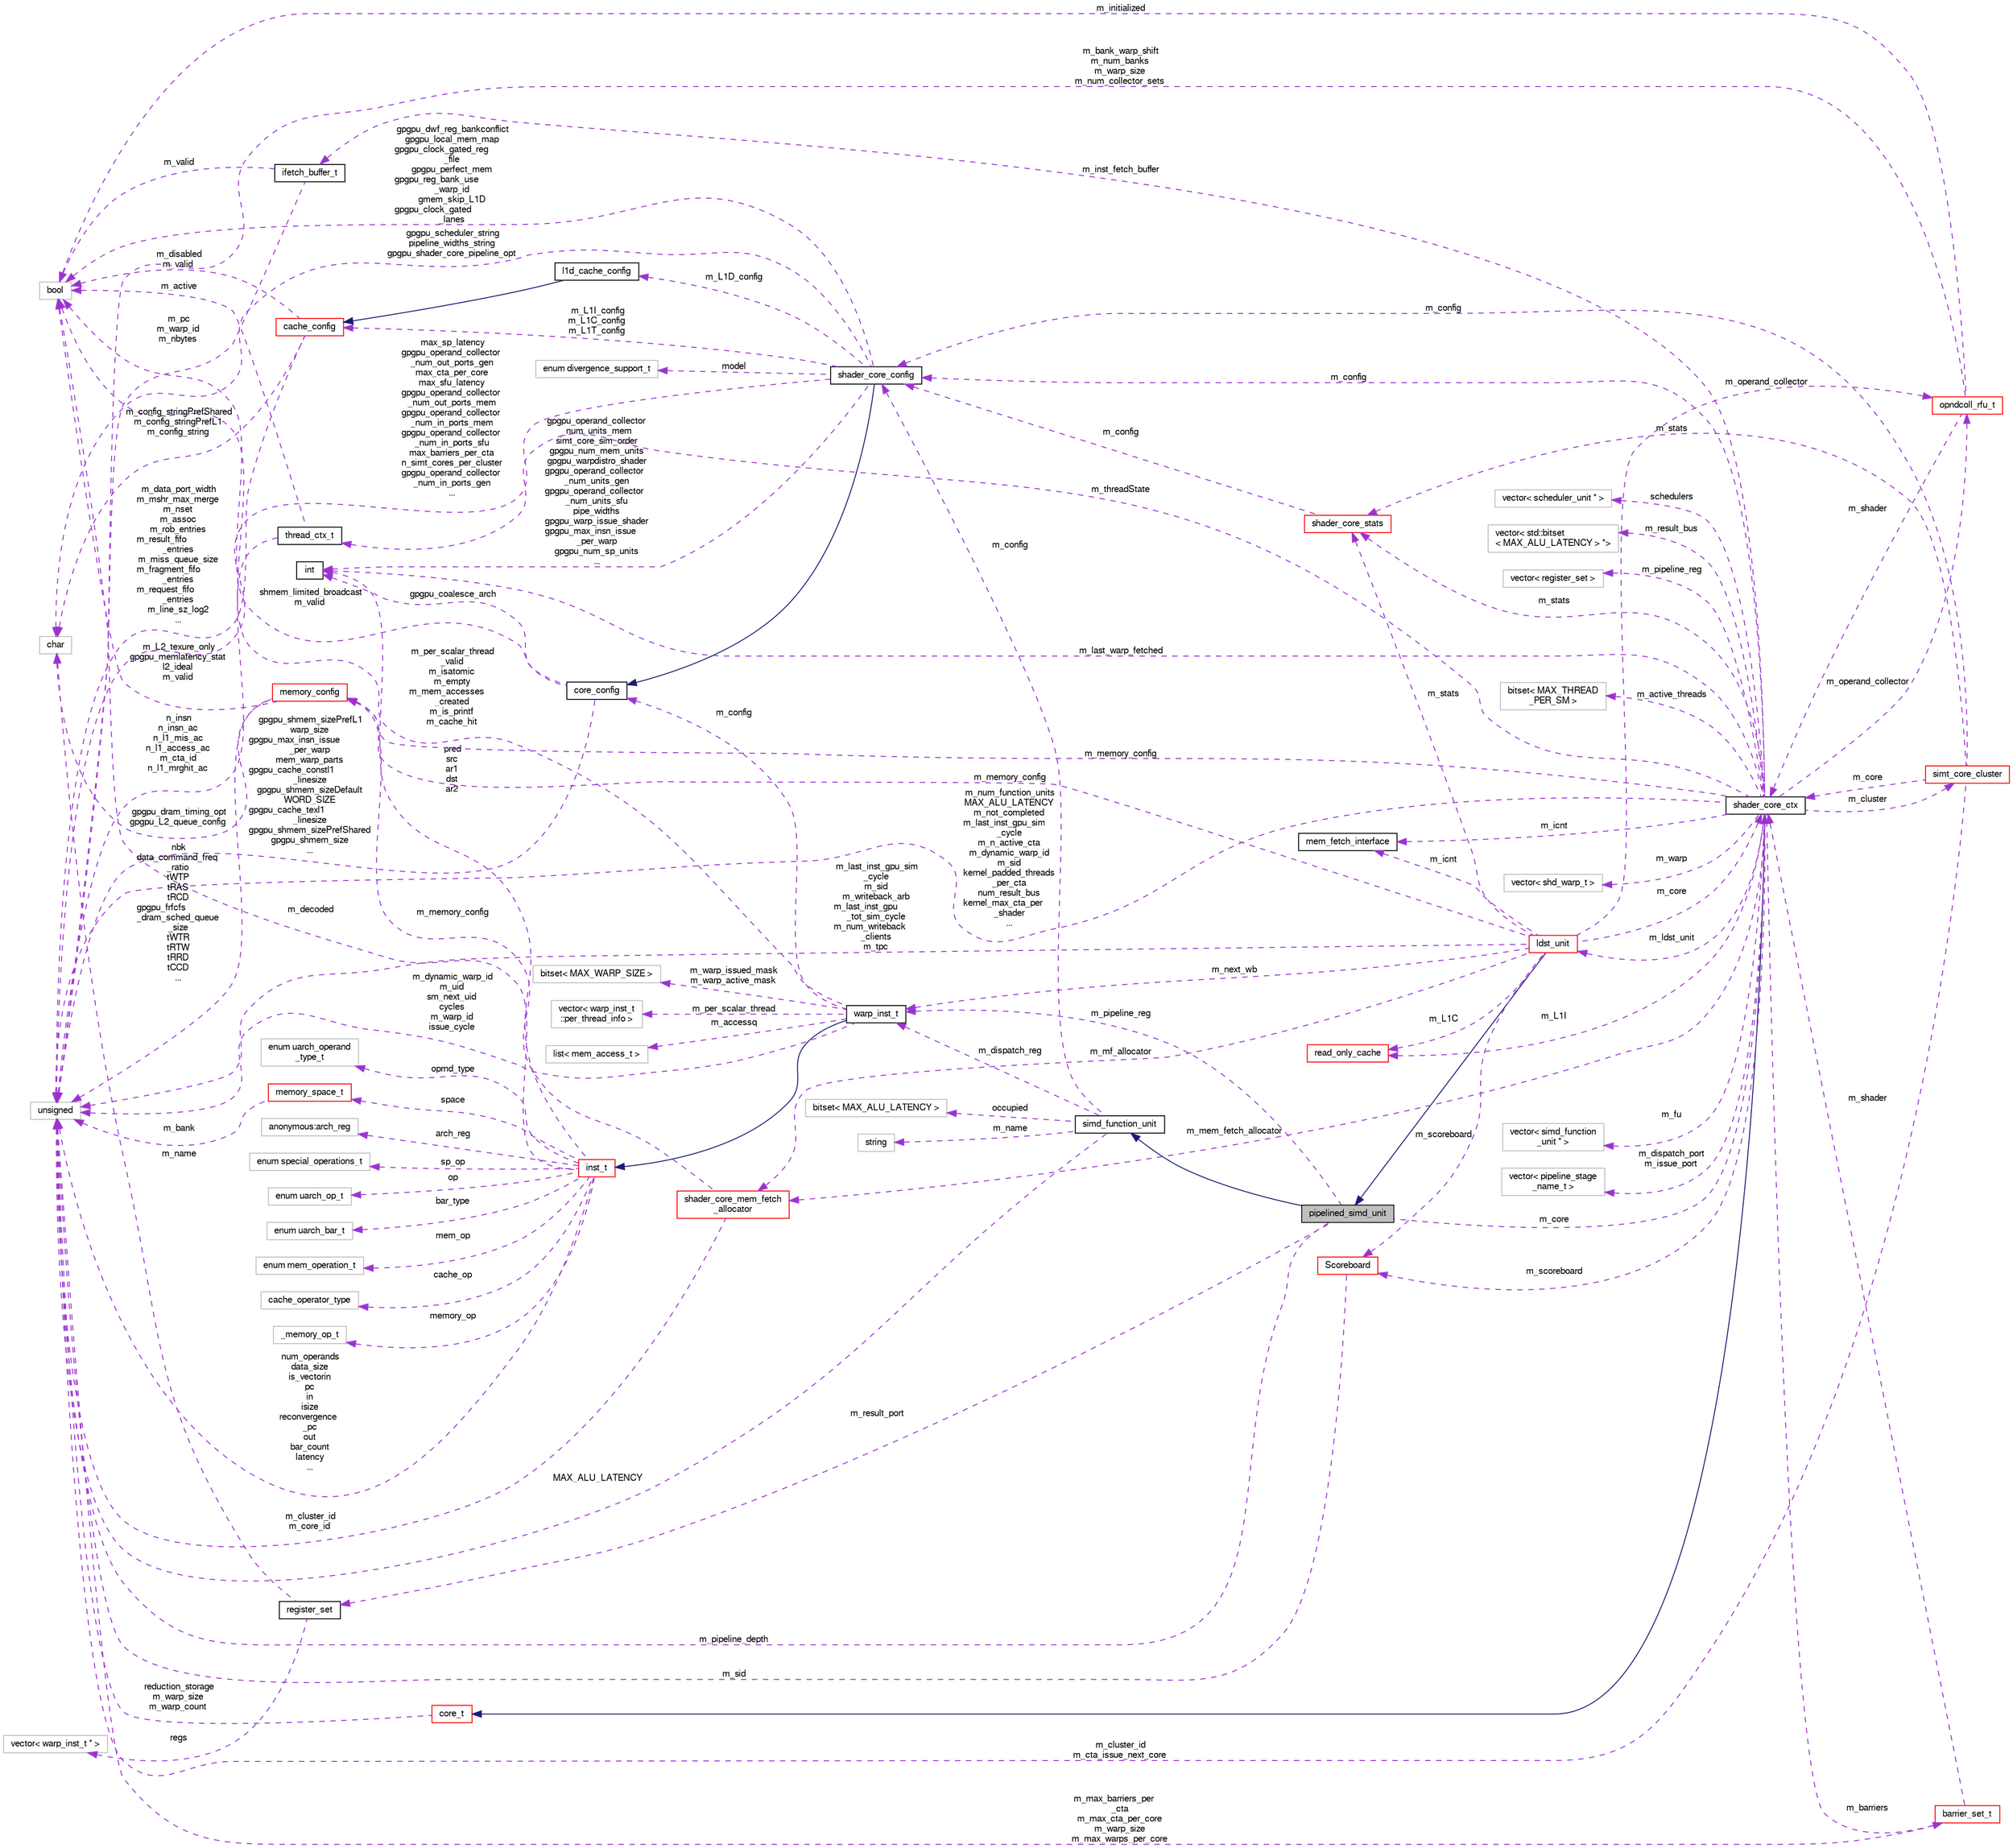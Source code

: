 digraph "pipelined_simd_unit"
{
  bgcolor="transparent";
  edge [fontname="FreeSans",fontsize="10",labelfontname="FreeSans",labelfontsize="10"];
  node [fontname="FreeSans",fontsize="10",shape=record];
  rankdir="LR";
  Node5 [label="pipelined_simd_unit",height=0.2,width=0.4,color="black", fillcolor="grey75", style="filled", fontcolor="black"];
  Node6 -> Node5 [dir="back",color="midnightblue",fontsize="10",style="solid",fontname="FreeSans"];
  Node6 [label="simd_function_unit",height=0.2,width=0.4,color="black",URL="$classsimd__function__unit.html"];
  Node7 -> Node6 [dir="back",color="darkorchid3",fontsize="10",style="dashed",label=" m_config" ,fontname="FreeSans"];
  Node7 [label="shader_core_config",height=0.2,width=0.4,color="black",URL="$structshader__core__config.html"];
  Node8 -> Node7 [dir="back",color="midnightblue",fontsize="10",style="solid",fontname="FreeSans"];
  Node8 [label="core_config",height=0.2,width=0.4,color="black",URL="$structcore__config.html"];
  Node9 -> Node8 [dir="back",color="darkorchid3",fontsize="10",style="dashed",label=" gpgpu_coalesce_arch" ,fontname="FreeSans"];
  Node9 [label="int",height=0.2,width=0.4,color="black",URL="$classint.html"];
  Node10 -> Node8 [dir="back",color="darkorchid3",fontsize="10",style="dashed",label=" shmem_limited_broadcast\nm_valid" ,fontname="FreeSans"];
  Node10 [label="bool",height=0.2,width=0.4,color="grey75"];
  Node11 -> Node8 [dir="back",color="darkorchid3",fontsize="10",style="dashed",label=" gpgpu_shmem_sizePrefL1\nwarp_size\ngpgpu_max_insn_issue\l_per_warp\nmem_warp_parts\ngpgpu_cache_constl1\l_linesize\ngpgpu_shmem_sizeDefault\nWORD_SIZE\ngpgpu_cache_texl1\l_linesize\ngpgpu_shmem_sizePrefShared\ngpgpu_shmem_size\n..." ,fontname="FreeSans"];
  Node11 [label="unsigned",height=0.2,width=0.4,color="grey75"];
  Node12 -> Node7 [dir="back",color="darkorchid3",fontsize="10",style="dashed",label=" m_L1D_config" ,fontname="FreeSans"];
  Node12 [label="l1d_cache_config",height=0.2,width=0.4,color="black",URL="$classl1d__cache__config.html"];
  Node13 -> Node12 [dir="back",color="midnightblue",fontsize="10",style="solid",fontname="FreeSans"];
  Node13 [label="cache_config",height=0.2,width=0.4,color="red",URL="$classcache__config.html"];
  Node14 -> Node13 [dir="back",color="darkorchid3",fontsize="10",style="dashed",label=" m_config_stringPrefShared\nm_config_stringPrefL1\nm_config_string" ,fontname="FreeSans"];
  Node14 [label="char",height=0.2,width=0.4,color="grey75"];
  Node10 -> Node13 [dir="back",color="darkorchid3",fontsize="10",style="dashed",label=" m_disabled\nm_valid" ,fontname="FreeSans"];
  Node11 -> Node13 [dir="back",color="darkorchid3",fontsize="10",style="dashed",label=" m_data_port_width\nm_mshr_max_merge\nm_nset\nm_assoc\nm_rob_entries\nm_result_fifo\l_entries\nm_miss_queue_size\nm_fragment_fifo\l_entries\nm_request_fifo\l_entries\nm_line_sz_log2\n..." ,fontname="FreeSans"];
  Node14 -> Node7 [dir="back",color="darkorchid3",fontsize="10",style="dashed",label=" gpgpu_scheduler_string\npipeline_widths_string\ngpgpu_shader_core_pipeline_opt" ,fontname="FreeSans"];
  Node25 -> Node7 [dir="back",color="darkorchid3",fontsize="10",style="dashed",label=" model" ,fontname="FreeSans"];
  Node25 [label="enum divergence_support_t",height=0.2,width=0.4,color="grey75"];
  Node9 -> Node7 [dir="back",color="darkorchid3",fontsize="10",style="dashed",label=" gpgpu_operand_collector\l_num_units_mem\nsimt_core_sim_order\ngpgpu_num_mem_units\ngpgpu_warpdistro_shader\ngpgpu_operand_collector\l_num_units_gen\ngpgpu_operand_collector\l_num_units_sfu\npipe_widths\ngpgpu_warp_issue_shader\ngpgpu_max_insn_issue\l_per_warp\ngpgpu_num_sp_units\n..." ,fontname="FreeSans"];
  Node10 -> Node7 [dir="back",color="darkorchid3",fontsize="10",style="dashed",label=" gpgpu_dwf_reg_bankconflict\ngpgpu_local_mem_map\ngpgpu_clock_gated_reg\l_file\ngpgpu_perfect_mem\ngpgpu_reg_bank_use\l_warp_id\ngmem_skip_L1D\ngpgpu_clock_gated\l_lanes" ,fontname="FreeSans"];
  Node13 -> Node7 [dir="back",color="darkorchid3",fontsize="10",style="dashed",label=" m_L1I_config\nm_L1C_config\nm_L1T_config" ,fontname="FreeSans"];
  Node11 -> Node7 [dir="back",color="darkorchid3",fontsize="10",style="dashed",label=" max_sp_latency\ngpgpu_operand_collector\l_num_out_ports_gen\nmax_cta_per_core\nmax_sfu_latency\ngpgpu_operand_collector\l_num_out_ports_mem\ngpgpu_operand_collector\l_num_in_ports_mem\ngpgpu_operand_collector\l_num_in_ports_sfu\nmax_barriers_per_cta\nn_simt_cores_per_cluster\ngpgpu_operand_collector\l_num_in_ports_gen\n..." ,fontname="FreeSans"];
  Node26 -> Node6 [dir="back",color="darkorchid3",fontsize="10",style="dashed",label=" m_dispatch_reg" ,fontname="FreeSans"];
  Node26 [label="warp_inst_t",height=0.2,width=0.4,color="black",URL="$classwarp__inst__t.html"];
  Node27 -> Node26 [dir="back",color="midnightblue",fontsize="10",style="solid",fontname="FreeSans"];
  Node27 [label="inst_t",height=0.2,width=0.4,color="red",URL="$classinst__t.html"];
  Node28 -> Node27 [dir="back",color="darkorchid3",fontsize="10",style="dashed",label=" arch_reg" ,fontname="FreeSans"];
  Node28 [label="anonymous:arch_reg",height=0.2,width=0.4,color="grey75"];
  Node29 -> Node27 [dir="back",color="darkorchid3",fontsize="10",style="dashed",label=" sp_op" ,fontname="FreeSans"];
  Node29 [label="enum special_operations_t",height=0.2,width=0.4,color="grey75"];
  Node30 -> Node27 [dir="back",color="darkorchid3",fontsize="10",style="dashed",label=" op" ,fontname="FreeSans"];
  Node30 [label="enum uarch_op_t",height=0.2,width=0.4,color="grey75"];
  Node31 -> Node27 [dir="back",color="darkorchid3",fontsize="10",style="dashed",label=" bar_type" ,fontname="FreeSans"];
  Node31 [label="enum uarch_bar_t",height=0.2,width=0.4,color="grey75"];
  Node32 -> Node27 [dir="back",color="darkorchid3",fontsize="10",style="dashed",label=" mem_op" ,fontname="FreeSans"];
  Node32 [label="enum mem_operation_t",height=0.2,width=0.4,color="grey75"];
  Node33 -> Node27 [dir="back",color="darkorchid3",fontsize="10",style="dashed",label=" cache_op" ,fontname="FreeSans"];
  Node33 [label="cache_operator_type",height=0.2,width=0.4,color="grey75"];
  Node34 -> Node27 [dir="back",color="darkorchid3",fontsize="10",style="dashed",label=" space" ,fontname="FreeSans"];
  Node34 [label="memory_space_t",height=0.2,width=0.4,color="red",URL="$classmemory__space__t.html"];
  Node11 -> Node34 [dir="back",color="darkorchid3",fontsize="10",style="dashed",label=" m_bank" ,fontname="FreeSans"];
  Node9 -> Node27 [dir="back",color="darkorchid3",fontsize="10",style="dashed",label=" pred\nsrc\nar1\ndst\nar2" ,fontname="FreeSans"];
  Node36 -> Node27 [dir="back",color="darkorchid3",fontsize="10",style="dashed",label=" memory_op" ,fontname="FreeSans"];
  Node36 [label="_memory_op_t",height=0.2,width=0.4,color="grey75"];
  Node10 -> Node27 [dir="back",color="darkorchid3",fontsize="10",style="dashed",label=" m_decoded" ,fontname="FreeSans"];
  Node37 -> Node27 [dir="back",color="darkorchid3",fontsize="10",style="dashed",label=" oprnd_type" ,fontname="FreeSans"];
  Node37 [label="enum uarch_operand\l_type_t",height=0.2,width=0.4,color="grey75"];
  Node11 -> Node27 [dir="back",color="darkorchid3",fontsize="10",style="dashed",label=" num_operands\ndata_size\nis_vectorin\npc\nin\nisize\nreconvergence\l_pc\nout\nbar_count\nlatency\n..." ,fontname="FreeSans"];
  Node40 -> Node26 [dir="back",color="darkorchid3",fontsize="10",style="dashed",label=" m_warp_issued_mask\nm_warp_active_mask" ,fontname="FreeSans"];
  Node40 [label="bitset\< MAX_WARP_SIZE \>",height=0.2,width=0.4,color="grey75"];
  Node41 -> Node26 [dir="back",color="darkorchid3",fontsize="10",style="dashed",label=" m_per_scalar_thread" ,fontname="FreeSans"];
  Node41 [label="vector\< warp_inst_t\l::per_thread_info \>",height=0.2,width=0.4,color="grey75"];
  Node42 -> Node26 [dir="back",color="darkorchid3",fontsize="10",style="dashed",label=" m_accessq" ,fontname="FreeSans"];
  Node42 [label="list\< mem_access_t \>",height=0.2,width=0.4,color="grey75"];
  Node8 -> Node26 [dir="back",color="darkorchid3",fontsize="10",style="dashed",label=" m_config" ,fontname="FreeSans"];
  Node10 -> Node26 [dir="back",color="darkorchid3",fontsize="10",style="dashed",label=" m_per_scalar_thread\l_valid\nm_isatomic\nm_empty\nm_mem_accesses\l_created\nm_is_printf\nm_cache_hit" ,fontname="FreeSans"];
  Node11 -> Node26 [dir="back",color="darkorchid3",fontsize="10",style="dashed",label=" m_dynamic_warp_id\nm_uid\nsm_next_uid\ncycles\nm_warp_id\nissue_cycle" ,fontname="FreeSans"];
  Node43 -> Node6 [dir="back",color="darkorchid3",fontsize="10",style="dashed",label=" occupied" ,fontname="FreeSans"];
  Node43 [label="bitset\< MAX_ALU_LATENCY \>",height=0.2,width=0.4,color="grey75"];
  Node44 -> Node6 [dir="back",color="darkorchid3",fontsize="10",style="dashed",label=" m_name" ,fontname="FreeSans"];
  Node44 [label="string",height=0.2,width=0.4,color="grey75"];
  Node11 -> Node6 [dir="back",color="darkorchid3",fontsize="10",style="dashed",label=" MAX_ALU_LATENCY" ,fontname="FreeSans"];
  Node45 -> Node5 [dir="back",color="darkorchid3",fontsize="10",style="dashed",label=" m_result_port" ,fontname="FreeSans"];
  Node45 [label="register_set",height=0.2,width=0.4,color="black",URL="$classregister__set.html"];
  Node14 -> Node45 [dir="back",color="darkorchid3",fontsize="10",style="dashed",label=" m_name" ,fontname="FreeSans"];
  Node46 -> Node45 [dir="back",color="darkorchid3",fontsize="10",style="dashed",label=" regs" ,fontname="FreeSans"];
  Node46 [label="vector\< warp_inst_t * \>",height=0.2,width=0.4,color="grey75"];
  Node26 -> Node5 [dir="back",color="darkorchid3",fontsize="10",style="dashed",label=" m_pipeline_reg" ,fontname="FreeSans"];
  Node47 -> Node5 [dir="back",color="darkorchid3",fontsize="10",style="dashed",label=" m_core" ,fontname="FreeSans"];
  Node47 [label="shader_core_ctx",height=0.2,width=0.4,color="black",URL="$classshader__core__ctx.html"];
  Node48 -> Node47 [dir="back",color="midnightblue",fontsize="10",style="solid",fontname="FreeSans"];
  Node48 [label="core_t",height=0.2,width=0.4,color="red",URL="$classcore__t.html"];
  Node11 -> Node48 [dir="back",color="darkorchid3",fontsize="10",style="dashed",label=" reduction_storage\nm_warp_size\nm_warp_count" ,fontname="FreeSans"];
  Node62 -> Node47 [dir="back",color="darkorchid3",fontsize="10",style="dashed",label=" m_cluster" ,fontname="FreeSans"];
  Node62 [label="simt_core_cluster",height=0.2,width=0.4,color="red",URL="$classsimt__core__cluster.html"];
  Node7 -> Node62 [dir="back",color="darkorchid3",fontsize="10",style="dashed",label=" m_config" ,fontname="FreeSans"];
  Node63 -> Node62 [dir="back",color="darkorchid3",fontsize="10",style="dashed",label=" m_stats" ,fontname="FreeSans"];
  Node63 [label="shader_core_stats",height=0.2,width=0.4,color="red",URL="$classshader__core__stats.html"];
  Node7 -> Node63 [dir="back",color="darkorchid3",fontsize="10",style="dashed",label=" m_config" ,fontname="FreeSans"];
  Node47 -> Node62 [dir="back",color="darkorchid3",fontsize="10",style="dashed",label=" m_core" ,fontname="FreeSans"];
  Node11 -> Node62 [dir="back",color="darkorchid3",fontsize="10",style="dashed",label=" m_cluster_id\nm_cta_issue_next_core" ,fontname="FreeSans"];
  Node7 -> Node47 [dir="back",color="darkorchid3",fontsize="10",style="dashed",label=" m_config" ,fontname="FreeSans"];
  Node249 -> Node47 [dir="back",color="darkorchid3",fontsize="10",style="dashed",label=" m_inst_fetch_buffer" ,fontname="FreeSans"];
  Node249 [label="ifetch_buffer_t",height=0.2,width=0.4,color="black",URL="$structifetch__buffer__t.html"];
  Node10 -> Node249 [dir="back",color="darkorchid3",fontsize="10",style="dashed",label=" m_valid" ,fontname="FreeSans"];
  Node11 -> Node249 [dir="back",color="darkorchid3",fontsize="10",style="dashed",label=" m_pc\nm_warp_id\nm_nbytes" ,fontname="FreeSans"];
  Node250 -> Node47 [dir="back",color="darkorchid3",fontsize="10",style="dashed",label=" m_warp" ,fontname="FreeSans"];
  Node250 [label="vector\< shd_warp_t \>",height=0.2,width=0.4,color="grey75"];
  Node111 -> Node47 [dir="back",color="darkorchid3",fontsize="10",style="dashed",label=" m_icnt" ,fontname="FreeSans"];
  Node111 [label="mem_fetch_interface",height=0.2,width=0.4,color="black",URL="$classmem__fetch__interface.html"];
  Node63 -> Node47 [dir="back",color="darkorchid3",fontsize="10",style="dashed",label=" m_stats" ,fontname="FreeSans"];
  Node73 -> Node47 [dir="back",color="darkorchid3",fontsize="10",style="dashed",label=" m_memory_config" ,fontname="FreeSans"];
  Node73 [label="memory_config",height=0.2,width=0.4,color="red",URL="$structmemory__config.html"];
  Node14 -> Node73 [dir="back",color="darkorchid3",fontsize="10",style="dashed",label=" gpgpu_dram_timing_opt\ngpgpu_L2_queue_config" ,fontname="FreeSans"];
  Node10 -> Node73 [dir="back",color="darkorchid3",fontsize="10",style="dashed",label=" m_L2_texure_only\ngpgpu_memlatency_stat\nl2_ideal\nm_valid" ,fontname="FreeSans"];
  Node11 -> Node73 [dir="back",color="darkorchid3",fontsize="10",style="dashed",label=" nbk\ndata_command_freq\l_ratio\ntWTP\ntRAS\ntRCD\ngpgpu_frfcfs\l_dram_sched_queue\l_size\ntWTR\ntRTW\ntRRD\ntCCD\n..." ,fontname="FreeSans"];
  Node251 -> Node47 [dir="back",color="darkorchid3",fontsize="10",style="dashed",label=" m_scoreboard" ,fontname="FreeSans"];
  Node251 [label="Scoreboard",height=0.2,width=0.4,color="red",URL="$classScoreboard.html"];
  Node11 -> Node251 [dir="back",color="darkorchid3",fontsize="10",style="dashed",label=" m_sid" ,fontname="FreeSans"];
  Node253 -> Node47 [dir="back",color="darkorchid3",fontsize="10",style="dashed",label=" m_fu" ,fontname="FreeSans"];
  Node253 [label="vector\< simd_function\l_unit * \>",height=0.2,width=0.4,color="grey75"];
  Node254 -> Node47 [dir="back",color="darkorchid3",fontsize="10",style="dashed",label=" m_dispatch_port\nm_issue_port" ,fontname="FreeSans"];
  Node254 [label="vector\< pipeline_stage\l_name_t \>",height=0.2,width=0.4,color="grey75"];
  Node9 -> Node47 [dir="back",color="darkorchid3",fontsize="10",style="dashed",label=" m_last_warp_fetched" ,fontname="FreeSans"];
  Node255 -> Node47 [dir="back",color="darkorchid3",fontsize="10",style="dashed",label=" m_L1I" ,fontname="FreeSans"];
  Node255 [label="read_only_cache",height=0.2,width=0.4,color="red",URL="$classread__only__cache.html",tooltip="Read only cache. "];
  Node256 -> Node47 [dir="back",color="darkorchid3",fontsize="10",style="dashed",label=" m_ldst_unit" ,fontname="FreeSans"];
  Node256 [label="ldst_unit",height=0.2,width=0.4,color="red",URL="$classldst__unit.html"];
  Node5 -> Node256 [dir="back",color="midnightblue",fontsize="10",style="solid",fontname="FreeSans"];
  Node63 -> Node256 [dir="back",color="darkorchid3",fontsize="10",style="dashed",label=" m_stats" ,fontname="FreeSans"];
  Node26 -> Node256 [dir="back",color="darkorchid3",fontsize="10",style="dashed",label=" m_next_wb" ,fontname="FreeSans"];
  Node111 -> Node256 [dir="back",color="darkorchid3",fontsize="10",style="dashed",label=" m_icnt" ,fontname="FreeSans"];
  Node73 -> Node256 [dir="back",color="darkorchid3",fontsize="10",style="dashed",label=" m_memory_config" ,fontname="FreeSans"];
  Node251 -> Node256 [dir="back",color="darkorchid3",fontsize="10",style="dashed",label=" m_scoreboard" ,fontname="FreeSans"];
  Node255 -> Node256 [dir="back",color="darkorchid3",fontsize="10",style="dashed",label=" m_L1C" ,fontname="FreeSans"];
  Node266 -> Node256 [dir="back",color="darkorchid3",fontsize="10",style="dashed",label=" m_mf_allocator" ,fontname="FreeSans"];
  Node266 [label="shader_core_mem_fetch\l_allocator",height=0.2,width=0.4,color="red",URL="$classshader__core__mem__fetch__allocator.html"];
  Node73 -> Node266 [dir="back",color="darkorchid3",fontsize="10",style="dashed",label=" m_memory_config" ,fontname="FreeSans"];
  Node11 -> Node266 [dir="back",color="darkorchid3",fontsize="10",style="dashed",label=" m_cluster_id\nm_core_id" ,fontname="FreeSans"];
  Node267 -> Node256 [dir="back",color="darkorchid3",fontsize="10",style="dashed",label=" m_operand_collector" ,fontname="FreeSans"];
  Node267 [label="opndcoll_rfu_t",height=0.2,width=0.4,color="red",URL="$classopndcoll__rfu__t.html"];
  Node10 -> Node267 [dir="back",color="darkorchid3",fontsize="10",style="dashed",label=" m_initialized" ,fontname="FreeSans"];
  Node47 -> Node267 [dir="back",color="darkorchid3",fontsize="10",style="dashed",label=" m_shader" ,fontname="FreeSans"];
  Node11 -> Node267 [dir="back",color="darkorchid3",fontsize="10",style="dashed",label=" m_bank_warp_shift\nm_num_banks\nm_warp_size\nm_num_collector_sets" ,fontname="FreeSans"];
  Node47 -> Node256 [dir="back",color="darkorchid3",fontsize="10",style="dashed",label=" m_core" ,fontname="FreeSans"];
  Node11 -> Node256 [dir="back",color="darkorchid3",fontsize="10",style="dashed",label=" m_last_inst_gpu_sim\l_cycle\nm_sid\nm_writeback_arb\nm_last_inst_gpu\l_tot_sim_cycle\nm_num_writeback\l_clients\nm_tpc" ,fontname="FreeSans"];
  Node280 -> Node47 [dir="back",color="darkorchid3",fontsize="10",style="dashed",label=" schedulers" ,fontname="FreeSans"];
  Node280 [label="vector\< scheduler_unit * \>",height=0.2,width=0.4,color="grey75"];
  Node266 -> Node47 [dir="back",color="darkorchid3",fontsize="10",style="dashed",label=" m_mem_fetch_allocator" ,fontname="FreeSans"];
  Node281 -> Node47 [dir="back",color="darkorchid3",fontsize="10",style="dashed",label=" m_result_bus" ,fontname="FreeSans"];
  Node281 [label="vector\< std::bitset\l\< MAX_ALU_LATENCY \> *\>",height=0.2,width=0.4,color="grey75"];
  Node267 -> Node47 [dir="back",color="darkorchid3",fontsize="10",style="dashed",label=" m_operand_collector" ,fontname="FreeSans"];
  Node282 -> Node47 [dir="back",color="darkorchid3",fontsize="10",style="dashed",label=" m_threadState" ,fontname="FreeSans"];
  Node282 [label="thread_ctx_t",height=0.2,width=0.4,color="black",URL="$classthread__ctx__t.html"];
  Node10 -> Node282 [dir="back",color="darkorchid3",fontsize="10",style="dashed",label=" m_active" ,fontname="FreeSans"];
  Node11 -> Node282 [dir="back",color="darkorchid3",fontsize="10",style="dashed",label=" n_insn\nn_insn_ac\nn_l1_mis_ac\nn_l1_access_ac\nm_cta_id\nn_l1_mrghit_ac" ,fontname="FreeSans"];
  Node283 -> Node47 [dir="back",color="darkorchid3",fontsize="10",style="dashed",label=" m_pipeline_reg" ,fontname="FreeSans"];
  Node283 [label="vector\< register_set \>",height=0.2,width=0.4,color="grey75"];
  Node284 -> Node47 [dir="back",color="darkorchid3",fontsize="10",style="dashed",label=" m_barriers" ,fontname="FreeSans"];
  Node284 [label="barrier_set_t",height=0.2,width=0.4,color="red",URL="$classbarrier__set__t.html"];
  Node47 -> Node284 [dir="back",color="darkorchid3",fontsize="10",style="dashed",label=" m_shader" ,fontname="FreeSans"];
  Node11 -> Node284 [dir="back",color="darkorchid3",fontsize="10",style="dashed",label=" m_max_barriers_per\l_cta\nm_max_cta_per_core\nm_warp_size\nm_max_warps_per_core" ,fontname="FreeSans"];
  Node11 -> Node47 [dir="back",color="darkorchid3",fontsize="10",style="dashed",label=" m_num_function_units\nMAX_ALU_LATENCY\nm_not_completed\nm_last_inst_gpu_sim\l_cycle\nm_n_active_cta\nm_dynamic_warp_id\nm_sid\nkernel_padded_threads\l_per_cta\nnum_result_bus\nkernel_max_cta_per\l_shader\n..." ,fontname="FreeSans"];
  Node287 -> Node47 [dir="back",color="darkorchid3",fontsize="10",style="dashed",label=" m_active_threads" ,fontname="FreeSans"];
  Node287 [label="bitset\< MAX_THREAD\l_PER_SM \>",height=0.2,width=0.4,color="grey75"];
  Node11 -> Node5 [dir="back",color="darkorchid3",fontsize="10",style="dashed",label=" m_pipeline_depth" ,fontname="FreeSans"];
}
